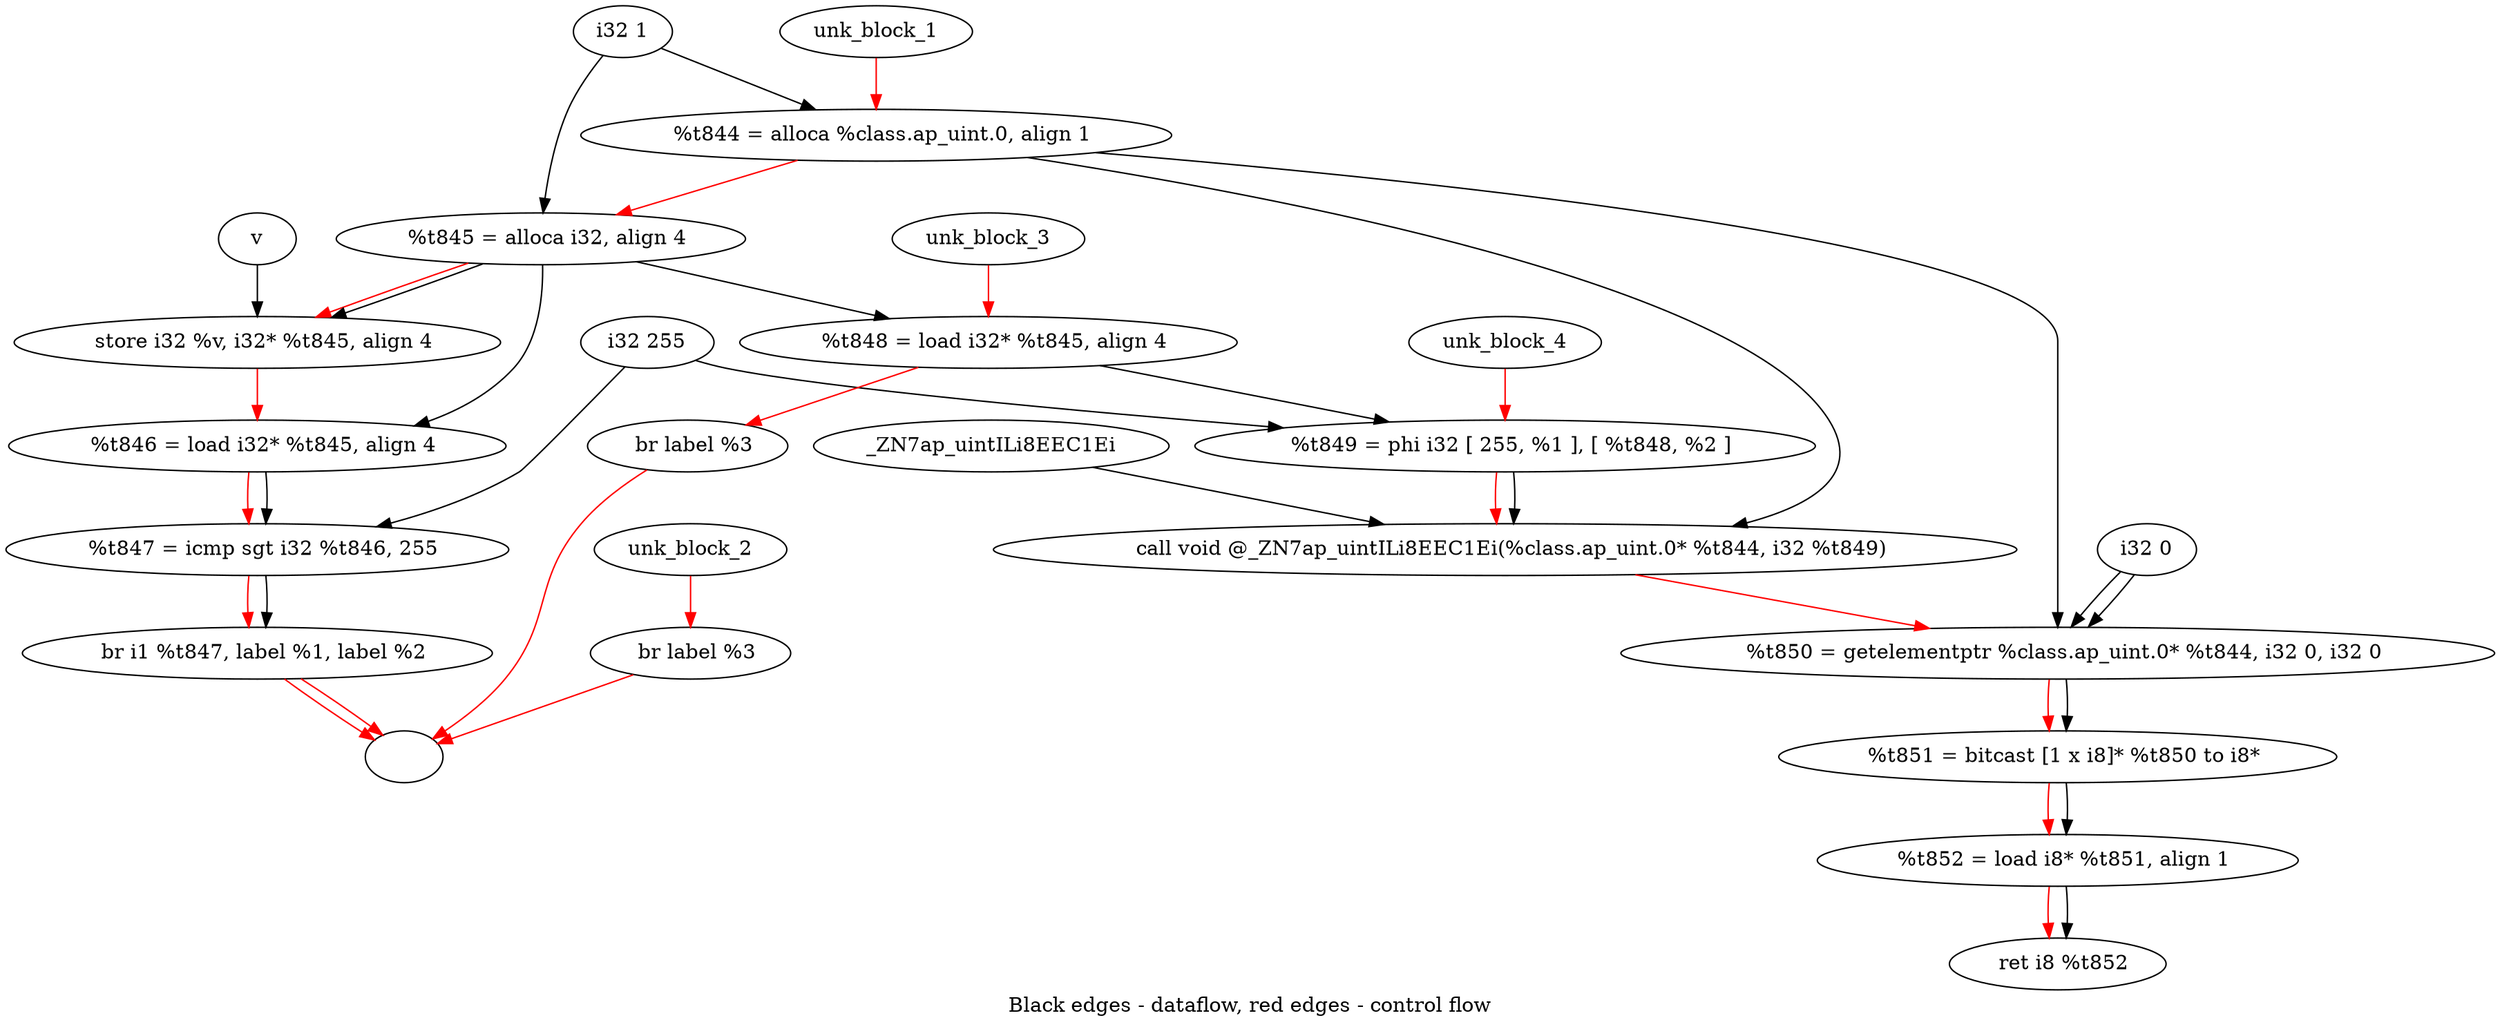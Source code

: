digraph G {
compound=true
label="Black edges - dataflow, red edges - control flow"
"t844" [label="  %t844 = alloca %class.ap_uint.0, align 1"]
"t845" [label="  %t845 = alloca i32, align 4"]
"_1" [label="  store i32 %v, i32* %t845, align 4"]
"t846" [label="  %t846 = load i32* %t845, align 4"]
"t847" [label="  %t847 = icmp sgt i32 %t846, 255"]
"_2" [label="  br i1 %t847, label %1, label %2"]
"unk_block_1" -> "t844"[color=red]
"i32 1" -> "t844"
"t844" -> "t845"[color=red weight=2]
"i32 1" -> "t845"
"t845" -> "_1"[color=red weight=2]
"v" -> "_1"
"t845" -> "_1"
"_1" -> "t846"[color=red weight=2]
"t845" -> "t846"
"t846" -> "t847"[color=red weight=2]
"t846" -> "t847"
"i32 255" -> "t847"
"t847" -> "_2"[color=red weight=2]
"t847" -> "_2"
"_2" -> ""[color=red]
"_2" -> ""[color=red]

"_3" [label="  br label %3"]
"unk_block_2" -> "_3"[color=red]
"_3" -> ""[color=red]

"t848" [label="  %t848 = load i32* %t845, align 4"]
"_4" [label="  br label %3"]
"unk_block_3" -> "t848"[color=red]
"t845" -> "t848"
"t848" -> "_4"[color=red weight=2]
"_4" -> ""[color=red]

"t849" [label="  %t849 = phi i32 [ 255, %1 ], [ %t848, %2 ]"]
"_5" [label="  call void @_ZN7ap_uintILi8EEC1Ei(%class.ap_uint.0* %t844, i32 %t849)"]
"t850" [label="  %t850 = getelementptr %class.ap_uint.0* %t844, i32 0, i32 0"]
"t851" [label="  %t851 = bitcast [1 x i8]* %t850 to i8*"]
"t852" [label="  %t852 = load i8* %t851, align 1"]
"_6" [label="  ret i8 %t852"]
"unk_block_4" -> "t849"[color=red]
"i32 255" -> "t849"
"t848" -> "t849"
"t849" -> "_5"[color=red weight=2]
"t844" -> "_5"
"t849" -> "_5"
"_ZN7ap_uintILi8EEC1Ei" -> "_5"
"_5" -> "t850"[color=red weight=2]
"t844" -> "t850"
"i32 0" -> "t850"
"i32 0" -> "t850"
"t850" -> "t851"[color=red weight=2]
"t850" -> "t851"
"t851" -> "t852"[color=red weight=2]
"t851" -> "t852"
"t852" -> "_6"[color=red weight=2]
"t852" -> "_6"

}
